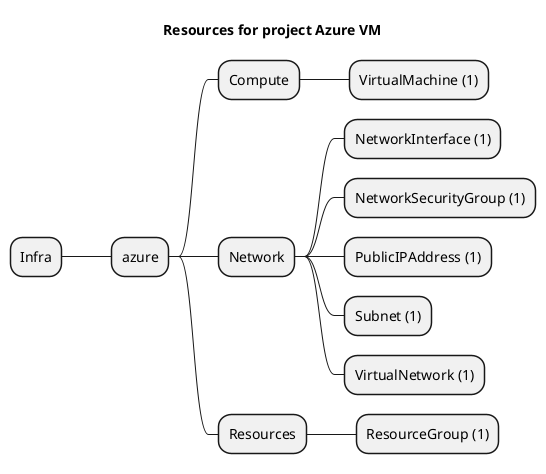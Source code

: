 @startmindmap
title Resources for project Azure VM
skinparam monochrome true
+ Infra
++ azure
+++ Compute
++++ VirtualMachine (1)
+++ Network
++++ NetworkInterface (1)
++++ NetworkSecurityGroup (1)
++++ PublicIPAddress (1)
++++ Subnet (1)
++++ VirtualNetwork (1)
+++ Resources
++++ ResourceGroup (1)
@endmindmap